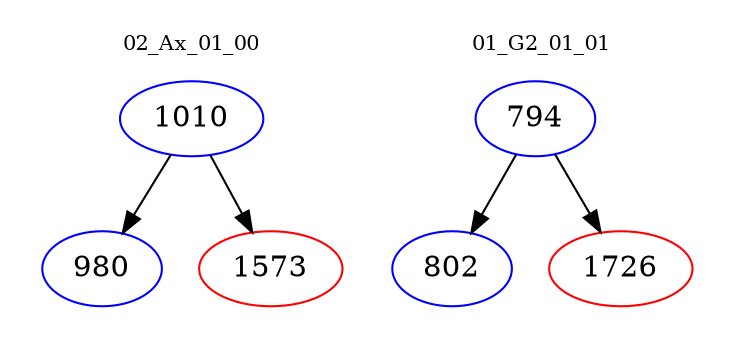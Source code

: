 digraph{
subgraph cluster_0 {
color = white
label = "02_Ax_01_00";
fontsize=10;
T0_1010 [label="1010", color="blue"]
T0_1010 -> T0_980 [color="black"]
T0_980 [label="980", color="blue"]
T0_1010 -> T0_1573 [color="black"]
T0_1573 [label="1573", color="red"]
}
subgraph cluster_1 {
color = white
label = "01_G2_01_01";
fontsize=10;
T1_794 [label="794", color="blue"]
T1_794 -> T1_802 [color="black"]
T1_802 [label="802", color="blue"]
T1_794 -> T1_1726 [color="black"]
T1_1726 [label="1726", color="red"]
}
}
